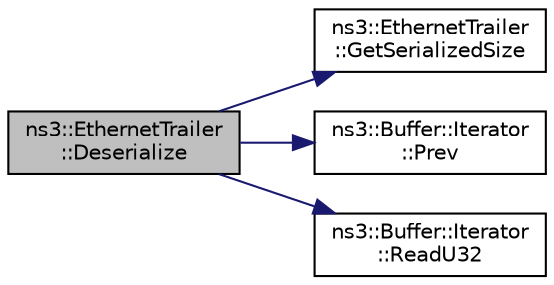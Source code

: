 digraph "ns3::EthernetTrailer::Deserialize"
{
 // LATEX_PDF_SIZE
  edge [fontname="Helvetica",fontsize="10",labelfontname="Helvetica",labelfontsize="10"];
  node [fontname="Helvetica",fontsize="10",shape=record];
  rankdir="LR";
  Node1 [label="ns3::EthernetTrailer\l::Deserialize",height=0.2,width=0.4,color="black", fillcolor="grey75", style="filled", fontcolor="black",tooltip=" "];
  Node1 -> Node2 [color="midnightblue",fontsize="10",style="solid",fontname="Helvetica"];
  Node2 [label="ns3::EthernetTrailer\l::GetSerializedSize",height=0.2,width=0.4,color="black", fillcolor="white", style="filled",URL="$classns3_1_1_ethernet_trailer.html#a7ec971c492592894b336378031ceb883",tooltip=" "];
  Node1 -> Node3 [color="midnightblue",fontsize="10",style="solid",fontname="Helvetica"];
  Node3 [label="ns3::Buffer::Iterator\l::Prev",height=0.2,width=0.4,color="black", fillcolor="white", style="filled",URL="$classns3_1_1_buffer_1_1_iterator.html#a9913fb3b506a9f6efe46060531f051d8",tooltip="go backward by one byte"];
  Node1 -> Node4 [color="midnightblue",fontsize="10",style="solid",fontname="Helvetica"];
  Node4 [label="ns3::Buffer::Iterator\l::ReadU32",height=0.2,width=0.4,color="black", fillcolor="white", style="filled",URL="$classns3_1_1_buffer_1_1_iterator.html#adceeb0fd38c2f5634492b64a8e344ff2",tooltip=" "];
}
